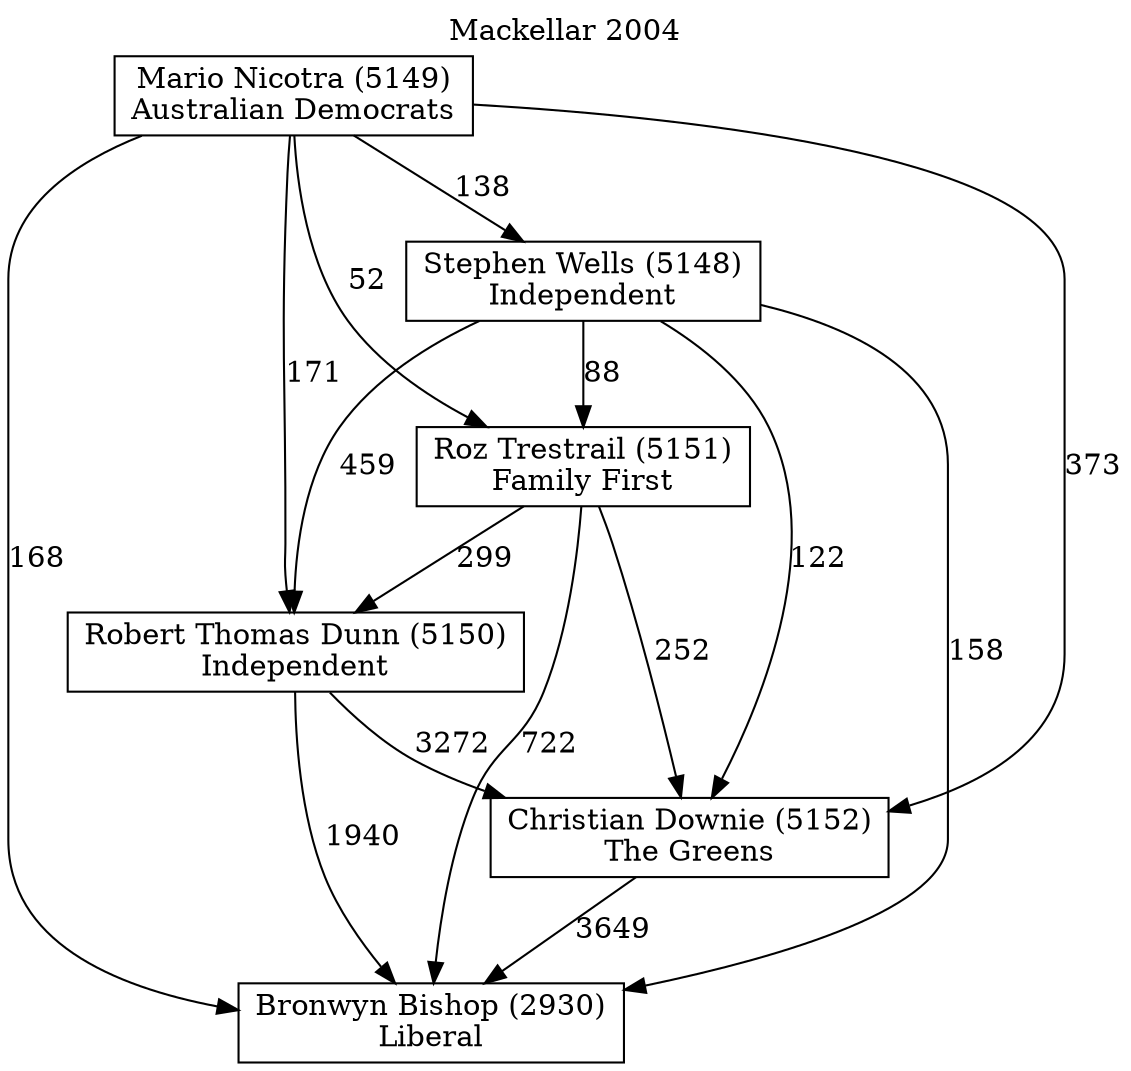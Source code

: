 // House preference flow
digraph "Bronwyn Bishop (2930)_Mackellar_2004" {
	graph [label="Mackellar 2004" labelloc=t mclimit=10]
	node [shape=box]
	"Bronwyn Bishop (2930)" [label="Bronwyn Bishop (2930)
Liberal"]
	"Christian Downie (5152)" [label="Christian Downie (5152)
The Greens"]
	"Robert Thomas Dunn (5150)" [label="Robert Thomas Dunn (5150)
Independent"]
	"Roz Trestrail (5151)" [label="Roz Trestrail (5151)
Family First"]
	"Stephen Wells (5148)" [label="Stephen Wells (5148)
Independent"]
	"Mario Nicotra (5149)" [label="Mario Nicotra (5149)
Australian Democrats"]
	"Christian Downie (5152)" -> "Bronwyn Bishop (2930)" [label=3649]
	"Robert Thomas Dunn (5150)" -> "Christian Downie (5152)" [label=3272]
	"Roz Trestrail (5151)" -> "Robert Thomas Dunn (5150)" [label=299]
	"Stephen Wells (5148)" -> "Roz Trestrail (5151)" [label=88]
	"Mario Nicotra (5149)" -> "Stephen Wells (5148)" [label=138]
	"Robert Thomas Dunn (5150)" -> "Bronwyn Bishop (2930)" [label=1940]
	"Roz Trestrail (5151)" -> "Bronwyn Bishop (2930)" [label=722]
	"Stephen Wells (5148)" -> "Bronwyn Bishop (2930)" [label=158]
	"Mario Nicotra (5149)" -> "Bronwyn Bishop (2930)" [label=168]
	"Mario Nicotra (5149)" -> "Roz Trestrail (5151)" [label=52]
	"Stephen Wells (5148)" -> "Robert Thomas Dunn (5150)" [label=459]
	"Mario Nicotra (5149)" -> "Robert Thomas Dunn (5150)" [label=171]
	"Roz Trestrail (5151)" -> "Christian Downie (5152)" [label=252]
	"Stephen Wells (5148)" -> "Christian Downie (5152)" [label=122]
	"Mario Nicotra (5149)" -> "Christian Downie (5152)" [label=373]
}
